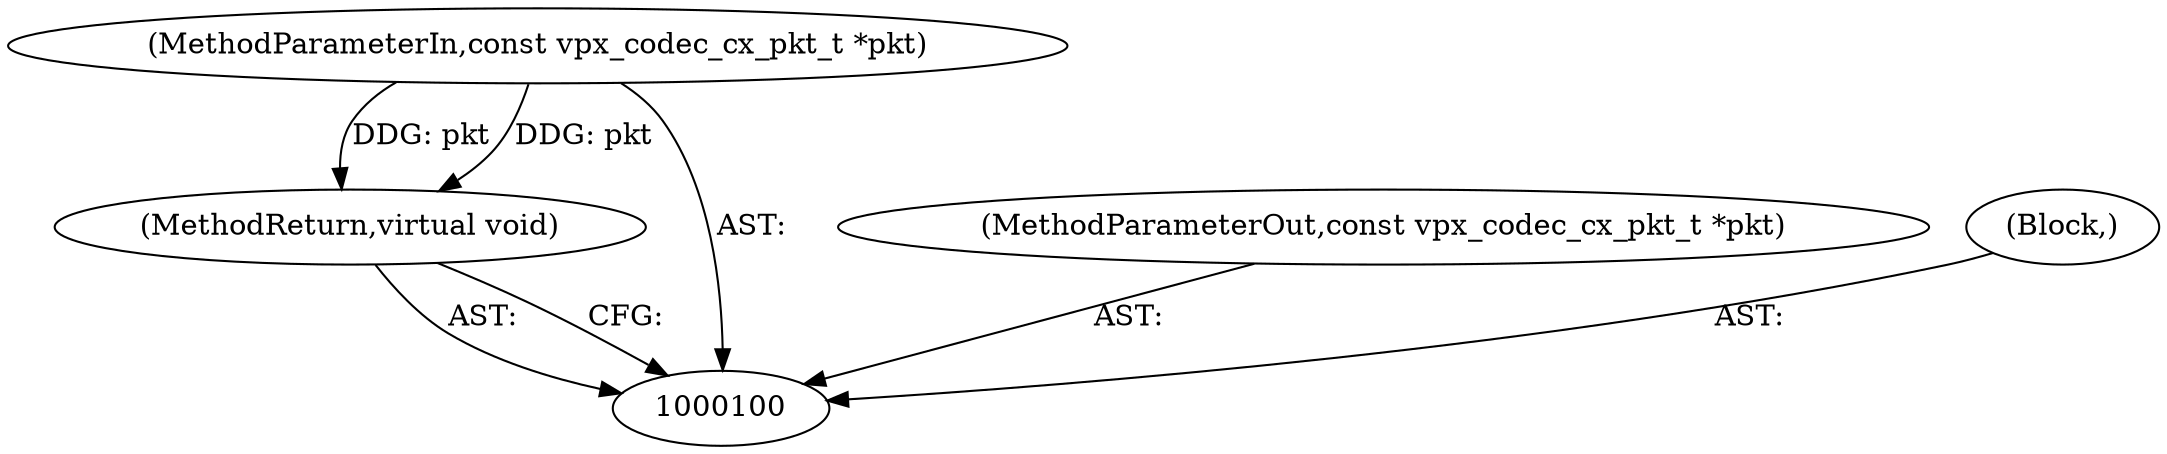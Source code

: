 digraph "0_Android_5a9753fca56f0eeb9f61e342b2fccffc364f9426_37" {
"1000103" [label="(MethodReturn,virtual void)"];
"1000101" [label="(MethodParameterIn,const vpx_codec_cx_pkt_t *pkt)"];
"1000108" [label="(MethodParameterOut,const vpx_codec_cx_pkt_t *pkt)"];
"1000102" [label="(Block,)"];
"1000103" -> "1000100"  [label="AST: "];
"1000103" -> "1000100"  [label="CFG: "];
"1000101" -> "1000103"  [label="DDG: pkt"];
"1000101" -> "1000100"  [label="AST: "];
"1000101" -> "1000103"  [label="DDG: pkt"];
"1000108" -> "1000100"  [label="AST: "];
"1000102" -> "1000100"  [label="AST: "];
}
